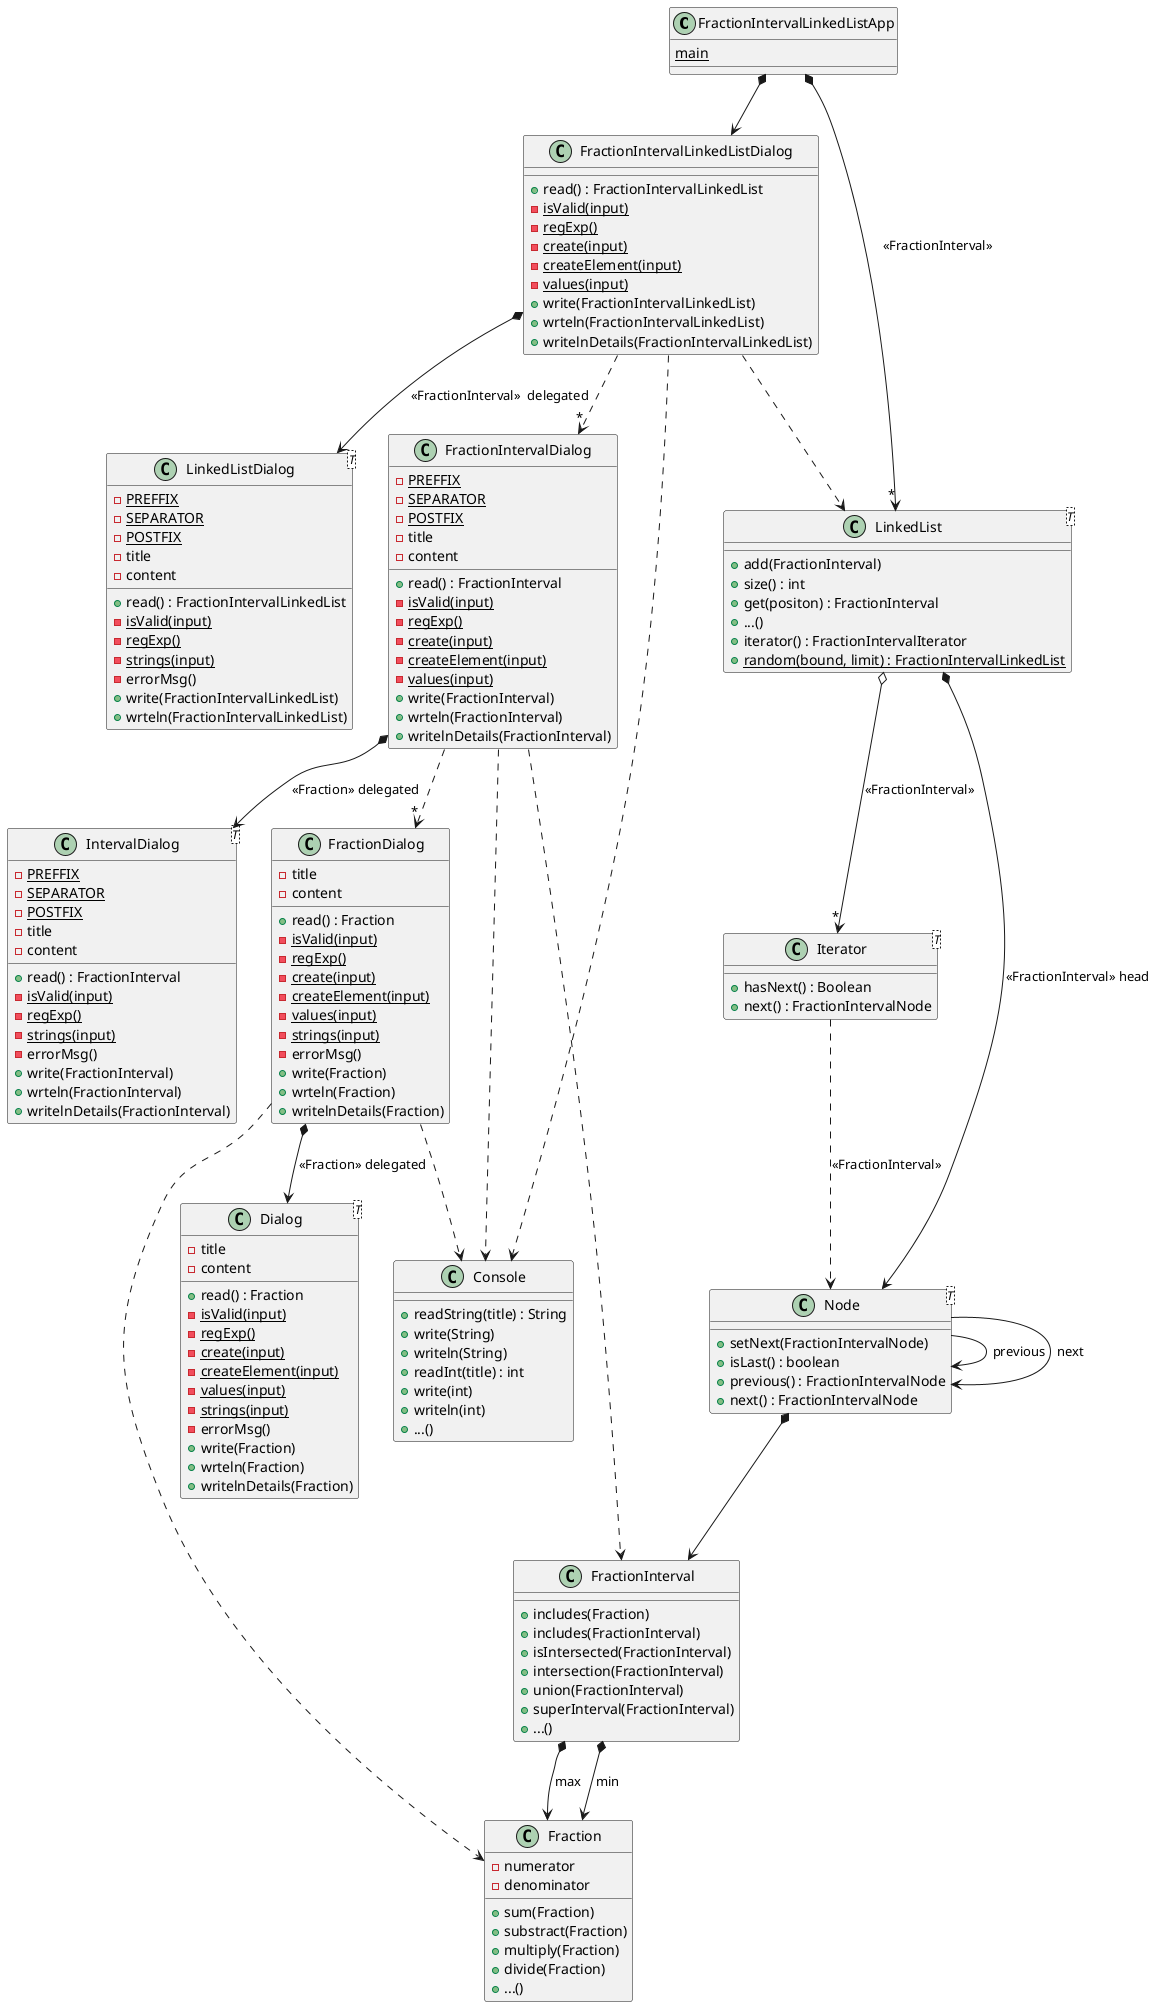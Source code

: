 @startuml mecanismo

class FractionIntervalLinkedListApp {
    {static} main
}

class FractionIntervalLinkedListDialog {
    + read() : FractionIntervalLinkedList
    - {static} isValid(input)
    - {static} regExp()
    - {static} create(input)
    - {static} createElement(input)
    - {static} values(input)
    + write(FractionIntervalLinkedList)
    + wrteln(FractionIntervalLinkedList)
    + writelnDetails(FractionIntervalLinkedList)
}
FractionIntervalLinkedListDialog *-down-> LinkedListDialog : <<FractionInterval>>  delegated
class LinkedListDialog<T> {
    - {static} PREFFIX
    - {static} SEPARATOR
    - {static} POSTFIX
    - title
    - content

    + read() : FractionIntervalLinkedList
    - {static} isValid(input)
    - {static} regExp()
    - {static} strings(input)
    - errorMsg()
    + write(FractionIntervalLinkedList)
    + wrteln(FractionIntervalLinkedList)
}
class FractionIntervalDialog {
    - {static} PREFFIX
    - {static} SEPARATOR
    - {static} POSTFIX
    - title
    - content

    + read() : FractionInterval
    - {static} isValid(input)
    - {static} regExp()
    - {static} create(input)
    - {static} createElement(input)
    - {static} values(input)
    + write(FractionInterval)
    + wrteln(FractionInterval)
    + writelnDetails(FractionInterval)
}
class IntervalDialog<T> {
    - {static} PREFFIX
    - {static} SEPARATOR
    - {static} POSTFIX
    - title
    - content

    + read() : FractionInterval
    - {static} isValid(input)
    - {static} regExp()
    - {static} strings(input)
    - errorMsg()
    + write(FractionInterval)
    + wrteln(FractionInterval)
    + writelnDetails(FractionInterval)
}
FractionIntervalDialog *-down-> IntervalDialog : <<Fraction>> delegated
class FractionDialog {
    - title
    - content

    + read() : Fraction
    - {static} isValid(input)
    - {static} regExp()
    - {static} create(input)
    - {static} createElement(input)
    - {static} values(input)
    - {static} strings(input)
    - errorMsg()
    + write(Fraction)
    + wrteln(Fraction)
    + writelnDetails(Fraction)
}
class Dialog<T> {
    - title
    - content

    + read() : Fraction
    - {static} isValid(input)
    - {static} regExp()
    - {static} create(input)
    - {static} createElement(input)
    - {static} values(input)
    - {static} strings(input)
    - errorMsg()
    + write(Fraction)
    + wrteln(Fraction)
    + writelnDetails(Fraction)
}
FractionDialog *-down-> Dialog : <<Fraction>> delegated
class Console{
    + readString(title) : String
    + write(String)
    + writeln(String)
    + readInt(title) : int
    + write(int)
    + writeln(int)
    + ...()
}

class LinkedList<T> {
    + add(FractionInterval)
    + size() : int
    + get(positon) : FractionInterval
    + ...()
    + iterator() : FractionIntervalIterator
    + {static} random(bound, limit) : FractionIntervalLinkedList
}
class Node<T> {
    + setNext(FractionIntervalNode)
    + isLast() : boolean
    + previous() : FractionIntervalNode
    + next() : FractionIntervalNode
}
class Iterator<T> {
    + hasNext() : Boolean
    + next() : FractionIntervalNode
}
class FractionInterval {
    + includes(Fraction)
    + includes(FractionInterval)
    + isIntersected(FractionInterval)
    + intersection(FractionInterval)
    + union(FractionInterval)
    + superInterval(FractionInterval)
    + ...()
}
class Fraction {
    - numerator
    - denominator

    + sum(Fraction)
    + substract(Fraction)
    + multiply(Fraction)
    + divide(Fraction)
    + ...()
}

FractionIntervalLinkedListApp *-down-> FractionIntervalLinkedListDialog
FractionIntervalLinkedListApp *-down-> "*" LinkedList : <<FractionInterval>>

FractionIntervalLinkedListDialog .down.> "*" FractionIntervalDialog
FractionIntervalDialog .down.> "*" FractionDialog
FractionIntervalLinkedListDialog .down.> Console
FractionIntervalDialog .down.> Console
FractionDialog .down.> Console

LinkedList *-down-> Node : <<FractionInterval>> head
Node *-down-> FractionInterval
FractionInterval *-down-> Fraction : min
FractionInterval *-down-> Fraction : max
LinkedList o-down-> "*" Iterator : <<FractionInterval>>
Iterator .down.> Node : <<FractionInterval>>
Node --> Node : previous
Node --> Node : next

FractionIntervalLinkedListDialog .down.> LinkedList
FractionIntervalDialog .down.> FractionInterval
FractionDialog .down.> Fraction

@enduml

